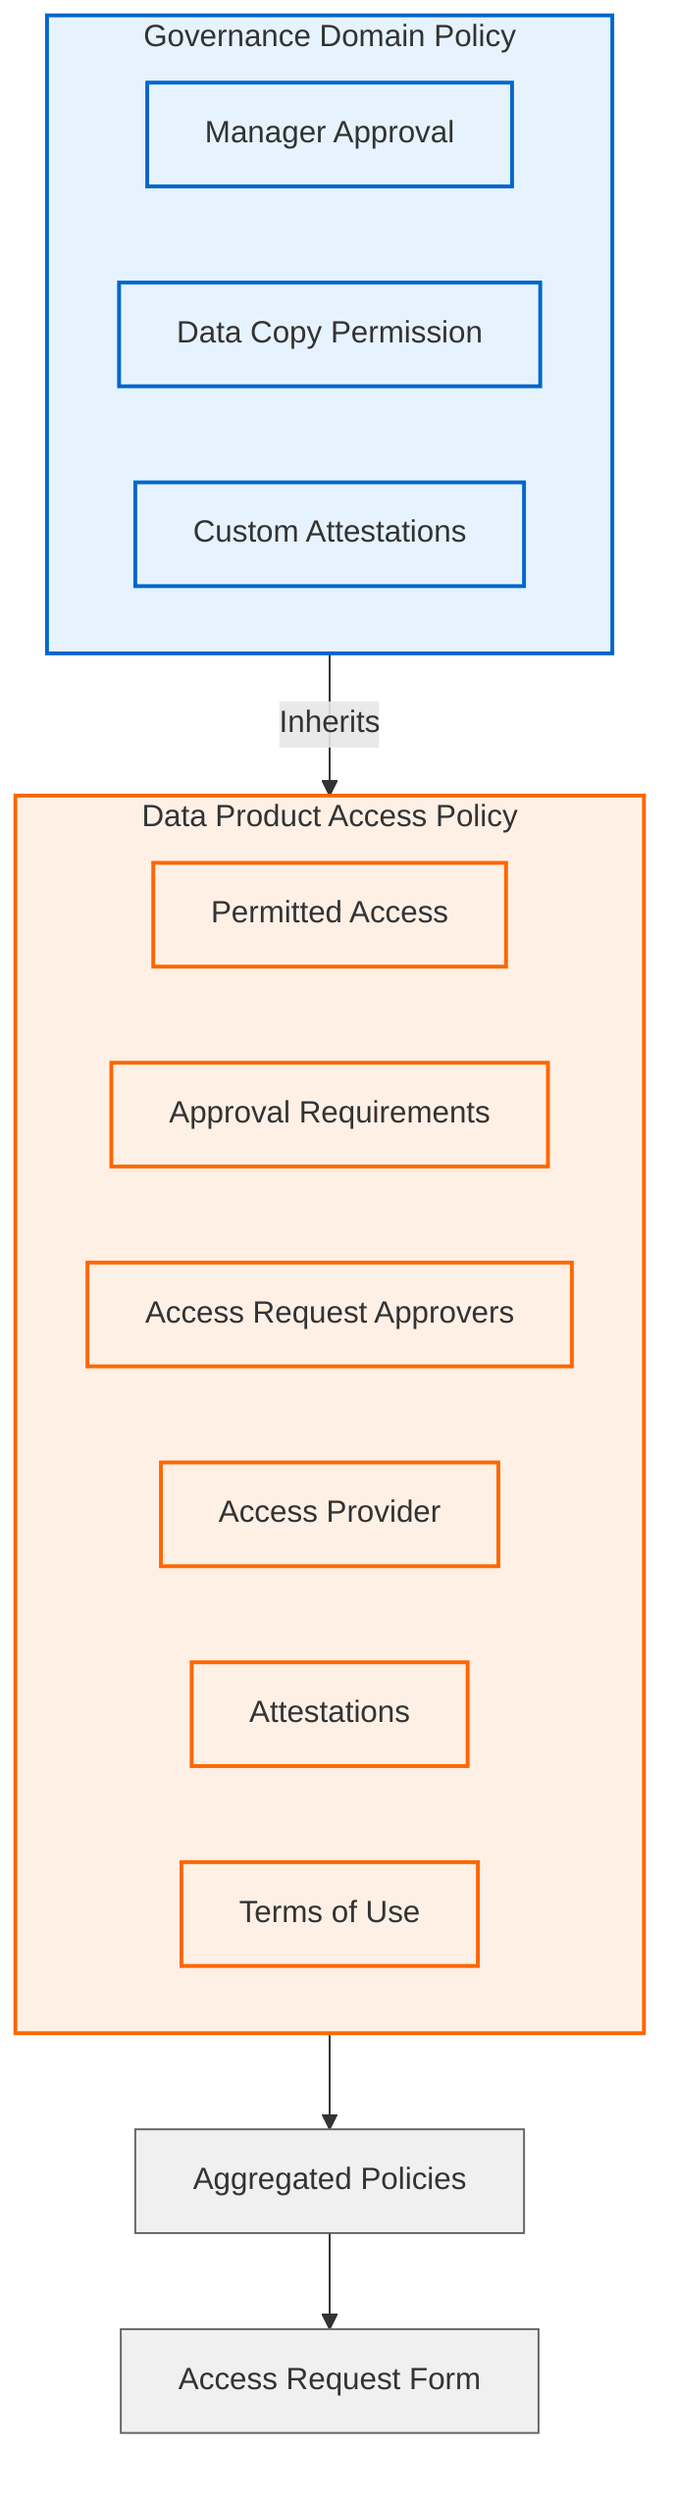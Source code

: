 flowchart TB
    subgraph GD ["Governance Domain Policy"]
        G[Manager Approval]
        H[Data Copy Permission]
        I[Custom Attestations]
    end

    subgraph DP ["Data Product Access Policy"]
        J[Permitted Access]
        K[Approval Requirements]
        L[Access Request Approvers]
        M[Access Provider]
        N[Attestations]
        O[Terms of Use]
    end

    GD -->|Inherits| DP
    DP --> E[Aggregated Policies]
    E --> F[Access Request Form]

    classDef default fill:#f9f9f9,stroke:#333,stroke-width:1px;
    classDef inherited fill:#e6f3ff,stroke:#0066cc,stroke-width:2px;
    classDef specific fill:#fff0e6,stroke:#ff6600,stroke-width:2px;
    classDef result fill:#f0f0f0,stroke:#666,stroke-width:1px;

    class GD,G,H,I inherited;
    class DP,J,K,L,M,N,O specific;
    class E,F result;